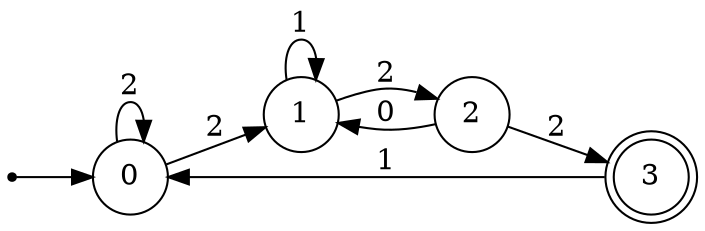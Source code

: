 digraph  {
    rankdir=LR;

    superstart[shape = point ];
    superstart->"0"
    "2" [shape=circle];
    "3" [shape=doublecircle];
    "0" [shape=circle];
    "1" [shape=circle];
    "0" -> "1" [label="2",style = solid ];
    "0" -> "0" [label="2", style = solid ];
    "1" -> "1" [label="1", style = solid ];
    "1" -> "2" [label="2",style = solid ];
    "2" -> "1" [label="0", style = solid ];
    "2" -> "3" [label="2",style = solid ];
    "3" -> "0" [label="1", style = solid ];
}
